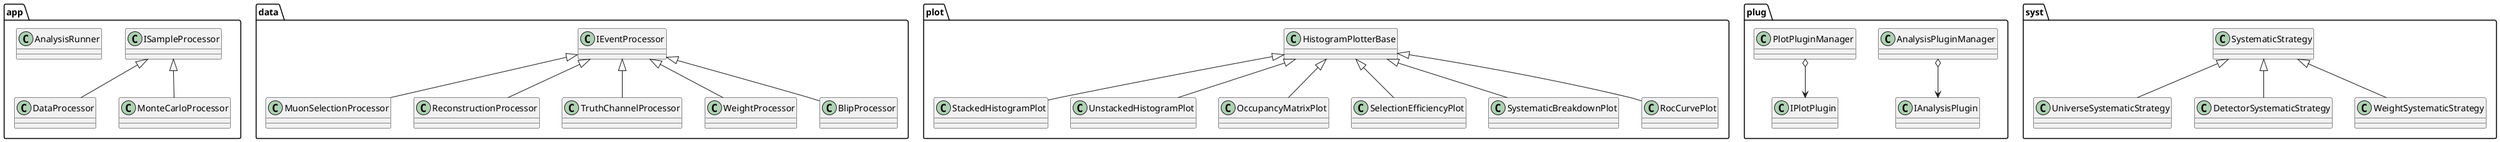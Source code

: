 @startuml

package app {
  class ISampleProcessor
  class DataProcessor
  class MonteCarloProcessor
  class AnalysisRunner
}

ISampleProcessor <|-- DataProcessor
ISampleProcessor <|-- MonteCarloProcessor

package data {
  class IEventProcessor
  class MuonSelectionProcessor
  class ReconstructionProcessor
  class TruthChannelProcessor
  class WeightProcessor
  class BlipProcessor
}

IEventProcessor <|-- MuonSelectionProcessor
IEventProcessor <|-- ReconstructionProcessor
IEventProcessor <|-- TruthChannelProcessor
IEventProcessor <|-- WeightProcessor
IEventProcessor <|-- BlipProcessor

package plot {
  class HistogramPlotterBase
  class StackedHistogramPlot
  class UnstackedHistogramPlot
  class OccupancyMatrixPlot
  class SelectionEfficiencyPlot
  class SystematicBreakdownPlot
  class RocCurvePlot
}

HistogramPlotterBase <|-- StackedHistogramPlot
HistogramPlotterBase <|-- UnstackedHistogramPlot
HistogramPlotterBase <|-- OccupancyMatrixPlot
HistogramPlotterBase <|-- SelectionEfficiencyPlot
HistogramPlotterBase <|-- SystematicBreakdownPlot
HistogramPlotterBase <|-- RocCurvePlot

package plug {
  class IAnalysisPlugin
  class AnalysisPluginManager
  class IPlotPlugin
  class PlotPluginManager
}

AnalysisPluginManager o--> IAnalysisPlugin
PlotPluginManager o--> IPlotPlugin

package syst {
  class SystematicStrategy
  class UniverseSystematicStrategy
  class DetectorSystematicStrategy
  class WeightSystematicStrategy
}

SystematicStrategy <|-- UniverseSystematicStrategy
SystematicStrategy <|-- DetectorSystematicStrategy
SystematicStrategy <|-- WeightSystematicStrategy

@enduml
